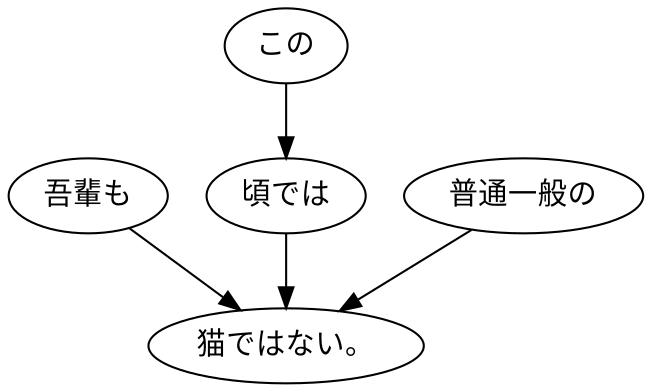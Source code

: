 digraph graph436 {
	node0 [label="吾輩も"];
	node1 [label="この"];
	node2 [label="頃では"];
	node3 [label="普通一般の"];
	node4 [label="猫ではない。"];
	node0 -> node4;
	node1 -> node2;
	node2 -> node4;
	node3 -> node4;
}
